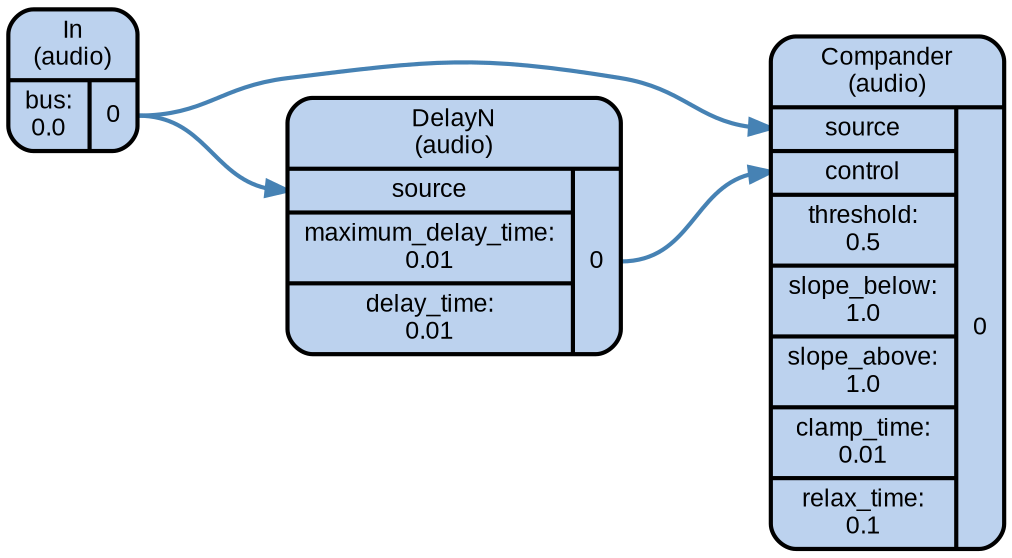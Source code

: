 digraph synthdef_d4e7b88df56af5070a88f09b0f8c633e {
    graph [bgcolor=transparent,
        color=lightslategrey,
        dpi=72,
        fontname=Arial,
        outputorder=edgesfirst,
        overlap=prism,
        penwidth=2,
        rankdir=LR,
        ranksep=1,
        splines=spline,
        style="dotted, rounded"];
    node [fontname=Arial,
        fontsize=12,
        penwidth=2,
        shape=Mrecord,
        style="filled, rounded"];
    edge [penwidth=2];
    ugen_0 [fillcolor=lightsteelblue2,
        label="<f_0> In\n(audio) | { { <f_1_0_0> bus:\n0.0 } | { <f_1_1_0> 0 } }"];
    ugen_1 [fillcolor=lightsteelblue2,
        label="<f_0> DelayN\n(audio) | { { <f_1_0_0> source | <f_1_0_1> maximum_delay_time:\n0.01 | <f_1_0_2> delay_time:\n0.01 } | { <f_1_1_0> 0 } }"];
    ugen_2 [fillcolor=lightsteelblue2,
        label="<f_0> Compander\n(audio) | { { <f_1_0_0> source | <f_1_0_1> control | <f_1_0_2> threshold:\n0.5 | <f_1_0_3> slope_below:\n1.0 | <f_1_0_4> slope_above:\n1.0 | <f_1_0_5> clamp_time:\n0.01 | <f_1_0_6> relax_time:\n0.1 } | { <f_1_1_0> 0 } }"];
    ugen_0:f_1_1_0:e -> ugen_1:f_1_0_0:w [color=steelblue];
    ugen_0:f_1_1_0:e -> ugen_2:f_1_0_0:w [color=steelblue];
    ugen_1:f_1_1_0:e -> ugen_2:f_1_0_1:w [color=steelblue];
}